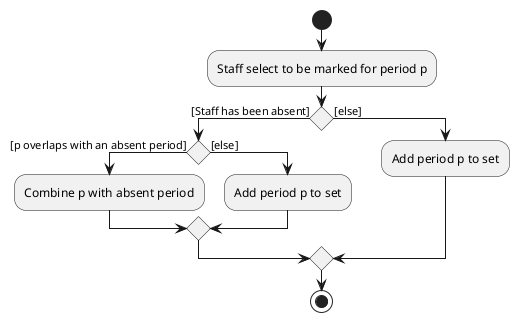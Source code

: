 @startuml
start
:Staff select to be marked for period p;

'Since the beta syntax does not support placing the condition outside the
'diamond we place it as the true branch instead.

if () then ([Staff has been absent])
    if () then ([p overlaps with an absent period])
        :Combine p with absent period;
    else ([else])
        :Add period p to set;
    endif
else ([else])
    :Add period p to set;
endif
stop
@enduml
